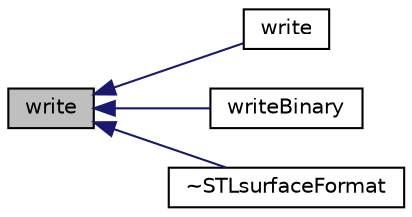 digraph "write"
{
  bgcolor="transparent";
  edge [fontname="Helvetica",fontsize="10",labelfontname="Helvetica",labelfontsize="10"];
  node [fontname="Helvetica",fontsize="10",shape=record];
  rankdir="LR";
  Node284 [label="write",height=0.2,width=0.4,color="black", fillcolor="grey75", style="filled", fontcolor="black"];
  Node284 -> Node285 [dir="back",color="midnightblue",fontsize="10",style="solid",fontname="Helvetica"];
  Node285 [label="write",height=0.2,width=0.4,color="black",URL="$a30901.html#a01c3b83ec613ee5baee3f67a188e98b1",tooltip="Write object. "];
  Node284 -> Node286 [dir="back",color="midnightblue",fontsize="10",style="solid",fontname="Helvetica"];
  Node286 [label="writeBinary",height=0.2,width=0.4,color="black",URL="$a30901.html#a3ccd88d5b6604a437b6e0c7fbf16cf64",tooltip="Write UnsortedMeshedSurface (as BINARY) unsorted by zone. "];
  Node284 -> Node287 [dir="back",color="midnightblue",fontsize="10",style="solid",fontname="Helvetica"];
  Node287 [label="~STLsurfaceFormat",height=0.2,width=0.4,color="black",URL="$a30901.html#ad53d716264fd76202fe44f6a9b6cca9a",tooltip="Destructor. "];
}
